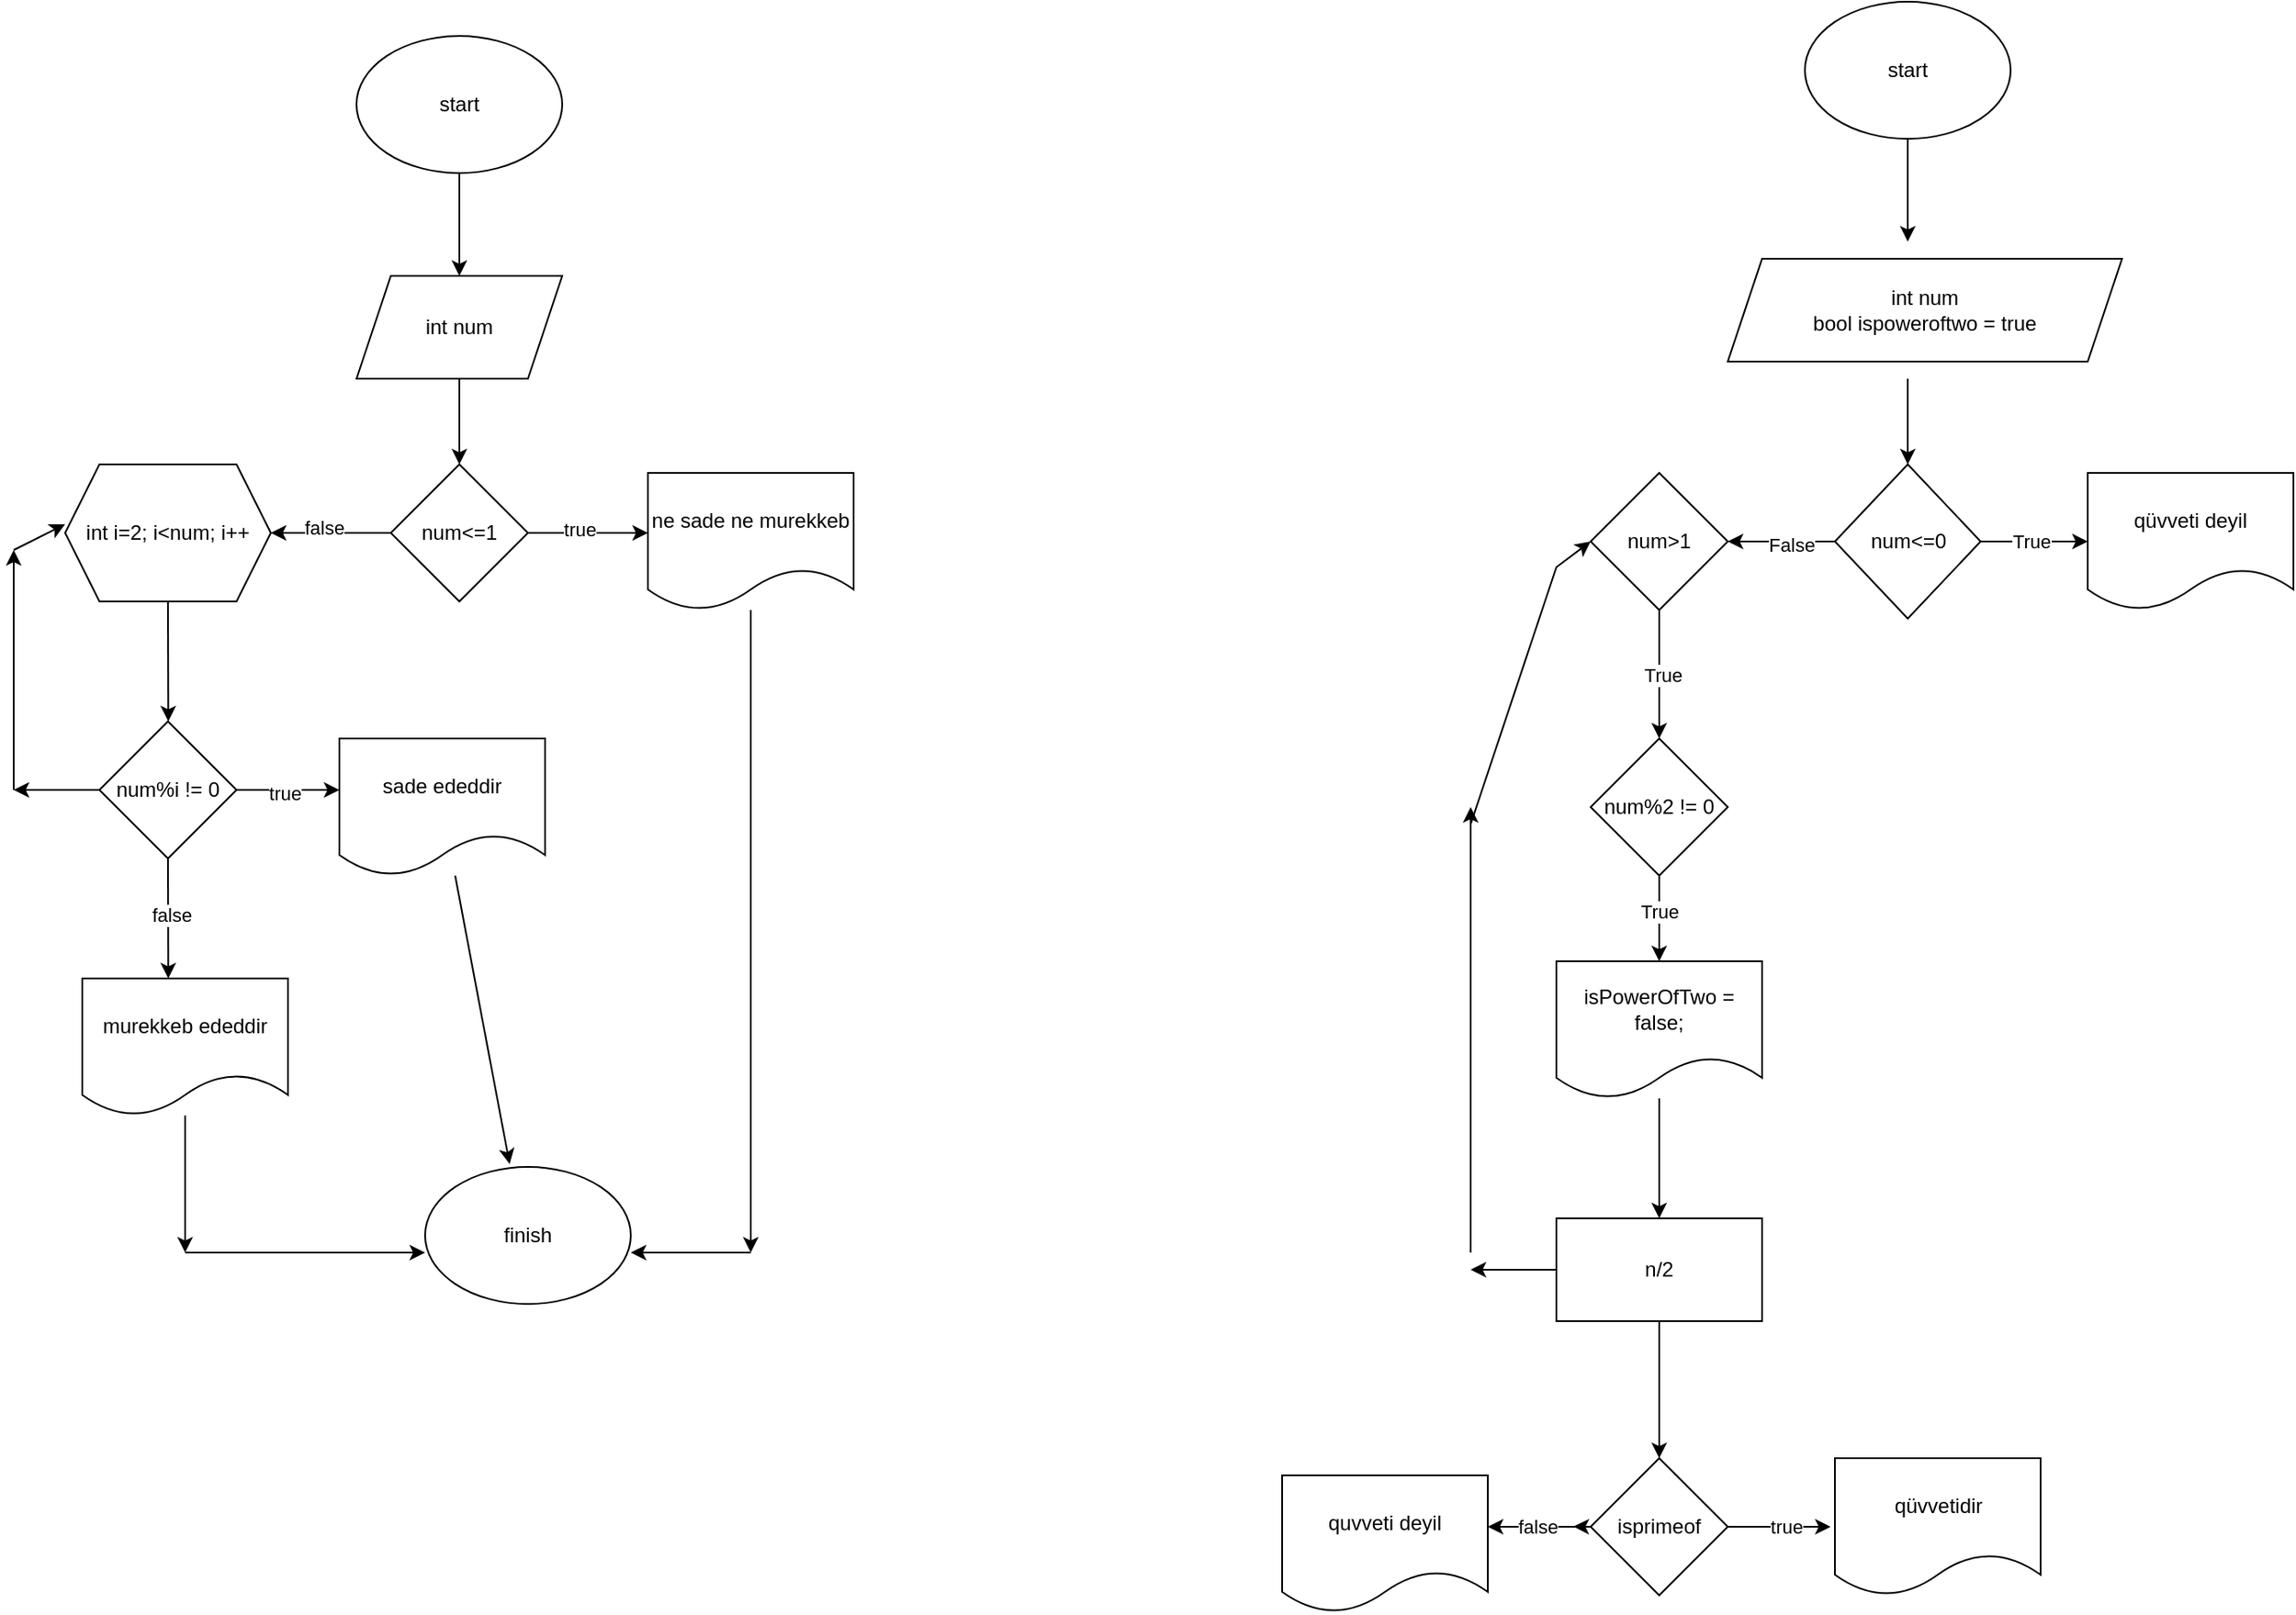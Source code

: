 <mxfile version="24.7.17">
  <diagram name="Sayfa -1" id="pEmAGCNdmHjnGGRYUrAR">
    <mxGraphModel dx="1504" dy="359" grid="1" gridSize="10" guides="1" tooltips="1" connect="1" arrows="1" fold="1" page="1" pageScale="1" pageWidth="827" pageHeight="1169" math="0" shadow="0">
      <root>
        <mxCell id="0" />
        <mxCell id="1" parent="0" />
        <mxCell id="g9a9p5KyALhsiFFAaAvJ-4" style="edgeStyle=none;rounded=0;orthogonalLoop=1;jettySize=auto;html=1;entryX=0.5;entryY=0;entryDx=0;entryDy=0;" edge="1" parent="1">
          <mxGeometry relative="1" as="geometry">
            <mxPoint x="345" y="150" as="sourcePoint" />
            <mxPoint x="345" y="210" as="targetPoint" />
          </mxGeometry>
        </mxCell>
        <mxCell id="g9a9p5KyALhsiFFAaAvJ-6" style="edgeStyle=none;rounded=0;orthogonalLoop=1;jettySize=auto;html=1;entryX=0.5;entryY=0;entryDx=0;entryDy=0;" edge="1" parent="1">
          <mxGeometry relative="1" as="geometry">
            <mxPoint x="345" y="290" as="sourcePoint" />
            <mxPoint x="345" y="340.0" as="targetPoint" />
          </mxGeometry>
        </mxCell>
        <mxCell id="g9a9p5KyALhsiFFAaAvJ-7" value="int num&lt;div&gt;bool ispoweroftwo = true&lt;/div&gt;" style="shape=parallelogram;perimeter=parallelogramPerimeter;whiteSpace=wrap;html=1;fixedSize=1;" vertex="1" parent="1">
          <mxGeometry x="240" y="220" width="230" height="60" as="geometry" />
        </mxCell>
        <mxCell id="g9a9p5KyALhsiFFAaAvJ-9" value="start" style="ellipse;whiteSpace=wrap;html=1;" vertex="1" parent="1">
          <mxGeometry x="285" y="70" width="120" height="80" as="geometry" />
        </mxCell>
        <mxCell id="g9a9p5KyALhsiFFAaAvJ-11" style="edgeStyle=none;rounded=0;orthogonalLoop=1;jettySize=auto;html=1;" edge="1" parent="1" source="g9a9p5KyALhsiFFAaAvJ-10">
          <mxGeometry relative="1" as="geometry">
            <mxPoint x="240.0" y="385.0" as="targetPoint" />
          </mxGeometry>
        </mxCell>
        <mxCell id="g9a9p5KyALhsiFFAaAvJ-16" value="False" style="edgeLabel;html=1;align=center;verticalAlign=middle;resizable=0;points=[];" vertex="1" connectable="0" parent="g9a9p5KyALhsiFFAaAvJ-11">
          <mxGeometry x="-0.179" y="2" relative="1" as="geometry">
            <mxPoint as="offset" />
          </mxGeometry>
        </mxCell>
        <mxCell id="g9a9p5KyALhsiFFAaAvJ-12" style="edgeStyle=none;rounded=0;orthogonalLoop=1;jettySize=auto;html=1;" edge="1" parent="1" source="g9a9p5KyALhsiFFAaAvJ-10">
          <mxGeometry relative="1" as="geometry">
            <mxPoint x="450" y="385" as="targetPoint" />
          </mxGeometry>
        </mxCell>
        <mxCell id="g9a9p5KyALhsiFFAaAvJ-14" value="True" style="edgeLabel;html=1;align=center;verticalAlign=middle;resizable=0;points=[];" vertex="1" connectable="0" parent="g9a9p5KyALhsiFFAaAvJ-12">
          <mxGeometry x="-0.051" relative="1" as="geometry">
            <mxPoint as="offset" />
          </mxGeometry>
        </mxCell>
        <mxCell id="g9a9p5KyALhsiFFAaAvJ-10" value="num&amp;lt;=0" style="rhombus;whiteSpace=wrap;html=1;" vertex="1" parent="1">
          <mxGeometry x="302.5" y="340" width="85" height="90" as="geometry" />
        </mxCell>
        <mxCell id="g9a9p5KyALhsiFFAaAvJ-17" value="qüvveti deyil" style="shape=document;whiteSpace=wrap;html=1;boundedLbl=1;" vertex="1" parent="1">
          <mxGeometry x="450" y="345" width="120" height="80" as="geometry" />
        </mxCell>
        <mxCell id="g9a9p5KyALhsiFFAaAvJ-19" style="edgeStyle=none;rounded=0;orthogonalLoop=1;jettySize=auto;html=1;" edge="1" parent="1" source="g9a9p5KyALhsiFFAaAvJ-18">
          <mxGeometry relative="1" as="geometry">
            <mxPoint x="200.0" y="500.0" as="targetPoint" />
          </mxGeometry>
        </mxCell>
        <mxCell id="g9a9p5KyALhsiFFAaAvJ-20" value="True" style="edgeLabel;html=1;align=center;verticalAlign=middle;resizable=0;points=[];" vertex="1" connectable="0" parent="g9a9p5KyALhsiFFAaAvJ-19">
          <mxGeometry x="0.009" y="2" relative="1" as="geometry">
            <mxPoint as="offset" />
          </mxGeometry>
        </mxCell>
        <mxCell id="g9a9p5KyALhsiFFAaAvJ-18" value="num&amp;gt;1" style="rhombus;whiteSpace=wrap;html=1;" vertex="1" parent="1">
          <mxGeometry x="160" y="345" width="80" height="80" as="geometry" />
        </mxCell>
        <mxCell id="g9a9p5KyALhsiFFAaAvJ-22" style="edgeStyle=none;rounded=0;orthogonalLoop=1;jettySize=auto;html=1;" edge="1" parent="1" source="g9a9p5KyALhsiFFAaAvJ-21">
          <mxGeometry relative="1" as="geometry">
            <mxPoint x="200.0" y="630" as="targetPoint" />
          </mxGeometry>
        </mxCell>
        <mxCell id="g9a9p5KyALhsiFFAaAvJ-23" value="True" style="edgeLabel;html=1;align=center;verticalAlign=middle;resizable=0;points=[];" vertex="1" connectable="0" parent="g9a9p5KyALhsiFFAaAvJ-22">
          <mxGeometry x="-0.177" relative="1" as="geometry">
            <mxPoint as="offset" />
          </mxGeometry>
        </mxCell>
        <mxCell id="g9a9p5KyALhsiFFAaAvJ-21" value="num%2 != 0" style="rhombus;whiteSpace=wrap;html=1;" vertex="1" parent="1">
          <mxGeometry x="160" y="500" width="80" height="80" as="geometry" />
        </mxCell>
        <mxCell id="g9a9p5KyALhsiFFAaAvJ-25" style="edgeStyle=none;rounded=0;orthogonalLoop=1;jettySize=auto;html=1;" edge="1" parent="1" source="g9a9p5KyALhsiFFAaAvJ-24">
          <mxGeometry relative="1" as="geometry">
            <mxPoint x="200.0" y="780" as="targetPoint" />
          </mxGeometry>
        </mxCell>
        <mxCell id="g9a9p5KyALhsiFFAaAvJ-24" value="isPowerOfTwo = false;" style="shape=document;whiteSpace=wrap;html=1;boundedLbl=1;" vertex="1" parent="1">
          <mxGeometry x="140" y="630" width="120" height="80" as="geometry" />
        </mxCell>
        <mxCell id="g9a9p5KyALhsiFFAaAvJ-28" style="edgeStyle=none;rounded=0;orthogonalLoop=1;jettySize=auto;html=1;exitX=0.5;exitY=1;exitDx=0;exitDy=0;" edge="1" parent="1" source="g9a9p5KyALhsiFFAaAvJ-27">
          <mxGeometry relative="1" as="geometry">
            <mxPoint x="200.0" y="920" as="targetPoint" />
          </mxGeometry>
        </mxCell>
        <mxCell id="g9a9p5KyALhsiFFAaAvJ-47" style="edgeStyle=none;rounded=0;orthogonalLoop=1;jettySize=auto;html=1;exitX=0;exitY=0.5;exitDx=0;exitDy=0;" edge="1" parent="1" source="g9a9p5KyALhsiFFAaAvJ-27">
          <mxGeometry relative="1" as="geometry">
            <mxPoint x="90" y="810" as="targetPoint" />
          </mxGeometry>
        </mxCell>
        <mxCell id="g9a9p5KyALhsiFFAaAvJ-27" value="n/2" style="rounded=0;whiteSpace=wrap;html=1;" vertex="1" parent="1">
          <mxGeometry x="140" y="780" width="120" height="60" as="geometry" />
        </mxCell>
        <mxCell id="g9a9p5KyALhsiFFAaAvJ-30" style="edgeStyle=none;rounded=0;orthogonalLoop=1;jettySize=auto;html=1;" edge="1" parent="1" source="g9a9p5KyALhsiFFAaAvJ-29">
          <mxGeometry relative="1" as="geometry">
            <mxPoint x="300" y="960" as="targetPoint" />
          </mxGeometry>
        </mxCell>
        <mxCell id="g9a9p5KyALhsiFFAaAvJ-31" value="true" style="edgeLabel;html=1;align=center;verticalAlign=middle;resizable=0;points=[];" vertex="1" connectable="0" parent="g9a9p5KyALhsiFFAaAvJ-30">
          <mxGeometry x="0.133" relative="1" as="geometry">
            <mxPoint as="offset" />
          </mxGeometry>
        </mxCell>
        <mxCell id="g9a9p5KyALhsiFFAaAvJ-33" style="edgeStyle=none;rounded=0;orthogonalLoop=1;jettySize=auto;html=1;exitX=0;exitY=0.5;exitDx=0;exitDy=0;" edge="1" parent="1" source="g9a9p5KyALhsiFFAaAvJ-29">
          <mxGeometry relative="1" as="geometry">
            <mxPoint x="150.0" y="959.857" as="targetPoint" />
          </mxGeometry>
        </mxCell>
        <mxCell id="g9a9p5KyALhsiFFAaAvJ-34" style="edgeStyle=none;rounded=0;orthogonalLoop=1;jettySize=auto;html=1;" edge="1" parent="1" source="g9a9p5KyALhsiFFAaAvJ-29">
          <mxGeometry relative="1" as="geometry">
            <mxPoint x="100" y="960" as="targetPoint" />
          </mxGeometry>
        </mxCell>
        <mxCell id="g9a9p5KyALhsiFFAaAvJ-35" value="false" style="edgeLabel;html=1;align=center;verticalAlign=middle;resizable=0;points=[];" vertex="1" connectable="0" parent="g9a9p5KyALhsiFFAaAvJ-34">
          <mxGeometry x="0.057" relative="1" as="geometry">
            <mxPoint as="offset" />
          </mxGeometry>
        </mxCell>
        <mxCell id="g9a9p5KyALhsiFFAaAvJ-29" value="isprimeof" style="rhombus;whiteSpace=wrap;html=1;" vertex="1" parent="1">
          <mxGeometry x="160" y="920" width="80" height="80" as="geometry" />
        </mxCell>
        <mxCell id="g9a9p5KyALhsiFFAaAvJ-32" value="qüvvetidir" style="shape=document;whiteSpace=wrap;html=1;boundedLbl=1;" vertex="1" parent="1">
          <mxGeometry x="302.5" y="920" width="120" height="80" as="geometry" />
        </mxCell>
        <mxCell id="g9a9p5KyALhsiFFAaAvJ-36" value="quvveti deyil" style="shape=document;whiteSpace=wrap;html=1;boundedLbl=1;" vertex="1" parent="1">
          <mxGeometry x="-20" y="930" width="120" height="80" as="geometry" />
        </mxCell>
        <mxCell id="g9a9p5KyALhsiFFAaAvJ-49" value="" style="endArrow=classic;html=1;rounded=0;" edge="1" parent="1">
          <mxGeometry width="50" height="50" relative="1" as="geometry">
            <mxPoint x="90" y="800" as="sourcePoint" />
            <mxPoint x="90" y="540" as="targetPoint" />
          </mxGeometry>
        </mxCell>
        <mxCell id="g9a9p5KyALhsiFFAaAvJ-50" value="" style="endArrow=classic;html=1;rounded=0;entryX=0;entryY=0.5;entryDx=0;entryDy=0;" edge="1" parent="1" target="g9a9p5KyALhsiFFAaAvJ-18">
          <mxGeometry width="50" height="50" relative="1" as="geometry">
            <mxPoint x="90" y="550" as="sourcePoint" />
            <mxPoint x="140" y="500" as="targetPoint" />
            <Array as="points">
              <mxPoint x="140" y="400" />
            </Array>
          </mxGeometry>
        </mxCell>
        <mxCell id="g9a9p5KyALhsiFFAaAvJ-52" style="edgeStyle=none;rounded=0;orthogonalLoop=1;jettySize=auto;html=1;" edge="1" parent="1" source="g9a9p5KyALhsiFFAaAvJ-51">
          <mxGeometry relative="1" as="geometry">
            <mxPoint x="-500" y="230" as="targetPoint" />
          </mxGeometry>
        </mxCell>
        <mxCell id="g9a9p5KyALhsiFFAaAvJ-51" value="start" style="ellipse;whiteSpace=wrap;html=1;" vertex="1" parent="1">
          <mxGeometry x="-560" y="90" width="120" height="80" as="geometry" />
        </mxCell>
        <mxCell id="g9a9p5KyALhsiFFAaAvJ-54" style="edgeStyle=none;rounded=0;orthogonalLoop=1;jettySize=auto;html=1;" edge="1" parent="1" source="g9a9p5KyALhsiFFAaAvJ-53">
          <mxGeometry relative="1" as="geometry">
            <mxPoint x="-500" y="340" as="targetPoint" />
          </mxGeometry>
        </mxCell>
        <mxCell id="g9a9p5KyALhsiFFAaAvJ-53" value="int num" style="shape=parallelogram;perimeter=parallelogramPerimeter;whiteSpace=wrap;html=1;fixedSize=1;" vertex="1" parent="1">
          <mxGeometry x="-560" y="230" width="120" height="60" as="geometry" />
        </mxCell>
        <mxCell id="g9a9p5KyALhsiFFAaAvJ-56" style="edgeStyle=none;rounded=0;orthogonalLoop=1;jettySize=auto;html=1;exitX=1;exitY=0.5;exitDx=0;exitDy=0;" edge="1" parent="1" source="g9a9p5KyALhsiFFAaAvJ-55">
          <mxGeometry relative="1" as="geometry">
            <mxPoint x="-390" y="380" as="targetPoint" />
          </mxGeometry>
        </mxCell>
        <mxCell id="g9a9p5KyALhsiFFAaAvJ-57" value="true" style="edgeLabel;html=1;align=center;verticalAlign=middle;resizable=0;points=[];" vertex="1" connectable="0" parent="g9a9p5KyALhsiFFAaAvJ-56">
          <mxGeometry x="-0.148" y="2" relative="1" as="geometry">
            <mxPoint as="offset" />
          </mxGeometry>
        </mxCell>
        <mxCell id="g9a9p5KyALhsiFFAaAvJ-59" style="edgeStyle=none;rounded=0;orthogonalLoop=1;jettySize=auto;html=1;" edge="1" parent="1" source="g9a9p5KyALhsiFFAaAvJ-55">
          <mxGeometry relative="1" as="geometry">
            <mxPoint x="-610" y="380" as="targetPoint" />
          </mxGeometry>
        </mxCell>
        <mxCell id="g9a9p5KyALhsiFFAaAvJ-60" value="false" style="edgeLabel;html=1;align=center;verticalAlign=middle;resizable=0;points=[];" vertex="1" connectable="0" parent="g9a9p5KyALhsiFFAaAvJ-59">
          <mxGeometry x="0.121" y="-3" relative="1" as="geometry">
            <mxPoint as="offset" />
          </mxGeometry>
        </mxCell>
        <mxCell id="g9a9p5KyALhsiFFAaAvJ-55" value="num&amp;lt;=1" style="rhombus;whiteSpace=wrap;html=1;" vertex="1" parent="1">
          <mxGeometry x="-540" y="340" width="80" height="80" as="geometry" />
        </mxCell>
        <mxCell id="g9a9p5KyALhsiFFAaAvJ-71" style="rounded=0;orthogonalLoop=1;jettySize=auto;html=1;" edge="1" parent="1" source="g9a9p5KyALhsiFFAaAvJ-58">
          <mxGeometry relative="1" as="geometry">
            <mxPoint x="-330" y="800" as="targetPoint" />
          </mxGeometry>
        </mxCell>
        <mxCell id="g9a9p5KyALhsiFFAaAvJ-58" value="ne sade ne murekkeb" style="shape=document;whiteSpace=wrap;html=1;boundedLbl=1;" vertex="1" parent="1">
          <mxGeometry x="-390" y="345" width="120" height="80" as="geometry" />
        </mxCell>
        <mxCell id="g9a9p5KyALhsiFFAaAvJ-63" style="edgeStyle=none;rounded=0;orthogonalLoop=1;jettySize=auto;html=1;exitX=0.5;exitY=1;exitDx=0;exitDy=0;" edge="1" parent="1" source="g9a9p5KyALhsiFFAaAvJ-62">
          <mxGeometry relative="1" as="geometry">
            <mxPoint x="-669.806" y="490" as="targetPoint" />
          </mxGeometry>
        </mxCell>
        <mxCell id="g9a9p5KyALhsiFFAaAvJ-62" value="int i=2; i&amp;lt;num; i++" style="shape=hexagon;perimeter=hexagonPerimeter2;whiteSpace=wrap;html=1;fixedSize=1;" vertex="1" parent="1">
          <mxGeometry x="-730" y="340" width="120" height="80" as="geometry" />
        </mxCell>
        <mxCell id="g9a9p5KyALhsiFFAaAvJ-65" style="edgeStyle=none;rounded=0;orthogonalLoop=1;jettySize=auto;html=1;exitX=1;exitY=0.5;exitDx=0;exitDy=0;" edge="1" parent="1" source="g9a9p5KyALhsiFFAaAvJ-64">
          <mxGeometry relative="1" as="geometry">
            <mxPoint x="-570" y="530.032" as="targetPoint" />
          </mxGeometry>
        </mxCell>
        <mxCell id="g9a9p5KyALhsiFFAaAvJ-66" value="true" style="edgeLabel;html=1;align=center;verticalAlign=middle;resizable=0;points=[];" vertex="1" connectable="0" parent="g9a9p5KyALhsiFFAaAvJ-65">
          <mxGeometry x="-0.09" y="-2" relative="1" as="geometry">
            <mxPoint as="offset" />
          </mxGeometry>
        </mxCell>
        <mxCell id="g9a9p5KyALhsiFFAaAvJ-67" style="edgeStyle=none;rounded=0;orthogonalLoop=1;jettySize=auto;html=1;exitX=0.5;exitY=1;exitDx=0;exitDy=0;" edge="1" parent="1" source="g9a9p5KyALhsiFFAaAvJ-64">
          <mxGeometry relative="1" as="geometry">
            <mxPoint x="-669.806" y="640" as="targetPoint" />
          </mxGeometry>
        </mxCell>
        <mxCell id="g9a9p5KyALhsiFFAaAvJ-68" value="false" style="edgeLabel;html=1;align=center;verticalAlign=middle;resizable=0;points=[];" vertex="1" connectable="0" parent="g9a9p5KyALhsiFFAaAvJ-67">
          <mxGeometry x="-0.062" y="2" relative="1" as="geometry">
            <mxPoint as="offset" />
          </mxGeometry>
        </mxCell>
        <mxCell id="g9a9p5KyALhsiFFAaAvJ-79" style="rounded=0;orthogonalLoop=1;jettySize=auto;html=1;" edge="1" parent="1" source="g9a9p5KyALhsiFFAaAvJ-64">
          <mxGeometry relative="1" as="geometry">
            <mxPoint x="-760" y="530" as="targetPoint" />
          </mxGeometry>
        </mxCell>
        <mxCell id="g9a9p5KyALhsiFFAaAvJ-64" value="num%i != 0" style="rhombus;whiteSpace=wrap;html=1;" vertex="1" parent="1">
          <mxGeometry x="-710" y="490" width="80" height="80" as="geometry" />
        </mxCell>
        <mxCell id="g9a9p5KyALhsiFFAaAvJ-69" value="sade ededdir" style="shape=document;whiteSpace=wrap;html=1;boundedLbl=1;" vertex="1" parent="1">
          <mxGeometry x="-570" y="500" width="120" height="80" as="geometry" />
        </mxCell>
        <mxCell id="g9a9p5KyALhsiFFAaAvJ-72" style="edgeStyle=none;rounded=0;orthogonalLoop=1;jettySize=auto;html=1;" edge="1" parent="1" source="g9a9p5KyALhsiFFAaAvJ-70">
          <mxGeometry relative="1" as="geometry">
            <mxPoint x="-660" y="800" as="targetPoint" />
          </mxGeometry>
        </mxCell>
        <mxCell id="g9a9p5KyALhsiFFAaAvJ-70" value="murekkeb ededdir" style="shape=document;whiteSpace=wrap;html=1;boundedLbl=1;" vertex="1" parent="1">
          <mxGeometry x="-720" y="640" width="120" height="80" as="geometry" />
        </mxCell>
        <mxCell id="g9a9p5KyALhsiFFAaAvJ-74" value="" style="endArrow=classic;html=1;rounded=0;" edge="1" parent="1">
          <mxGeometry width="50" height="50" relative="1" as="geometry">
            <mxPoint x="-660" y="800" as="sourcePoint" />
            <mxPoint x="-520" y="800" as="targetPoint" />
          </mxGeometry>
        </mxCell>
        <mxCell id="g9a9p5KyALhsiFFAaAvJ-76" value="" style="endArrow=classic;html=1;rounded=0;" edge="1" parent="1">
          <mxGeometry width="50" height="50" relative="1" as="geometry">
            <mxPoint x="-330" y="800" as="sourcePoint" />
            <mxPoint x="-400" y="800" as="targetPoint" />
          </mxGeometry>
        </mxCell>
        <mxCell id="g9a9p5KyALhsiFFAaAvJ-77" value="finish" style="ellipse;whiteSpace=wrap;html=1;" vertex="1" parent="1">
          <mxGeometry x="-520" y="750" width="120" height="80" as="geometry" />
        </mxCell>
        <mxCell id="g9a9p5KyALhsiFFAaAvJ-78" style="edgeStyle=none;rounded=0;orthogonalLoop=1;jettySize=auto;html=1;entryX=0.411;entryY=-0.021;entryDx=0;entryDy=0;entryPerimeter=0;" edge="1" parent="1" source="g9a9p5KyALhsiFFAaAvJ-69" target="g9a9p5KyALhsiFFAaAvJ-77">
          <mxGeometry relative="1" as="geometry" />
        </mxCell>
        <mxCell id="g9a9p5KyALhsiFFAaAvJ-80" value="" style="endArrow=classic;html=1;rounded=0;" edge="1" parent="1">
          <mxGeometry width="50" height="50" relative="1" as="geometry">
            <mxPoint x="-760" y="530" as="sourcePoint" />
            <mxPoint x="-760" y="390" as="targetPoint" />
          </mxGeometry>
        </mxCell>
        <mxCell id="g9a9p5KyALhsiFFAaAvJ-81" value="" style="endArrow=classic;html=1;rounded=0;" edge="1" parent="1">
          <mxGeometry width="50" height="50" relative="1" as="geometry">
            <mxPoint x="-760" y="390" as="sourcePoint" />
            <mxPoint x="-730" y="375" as="targetPoint" />
          </mxGeometry>
        </mxCell>
      </root>
    </mxGraphModel>
  </diagram>
</mxfile>
